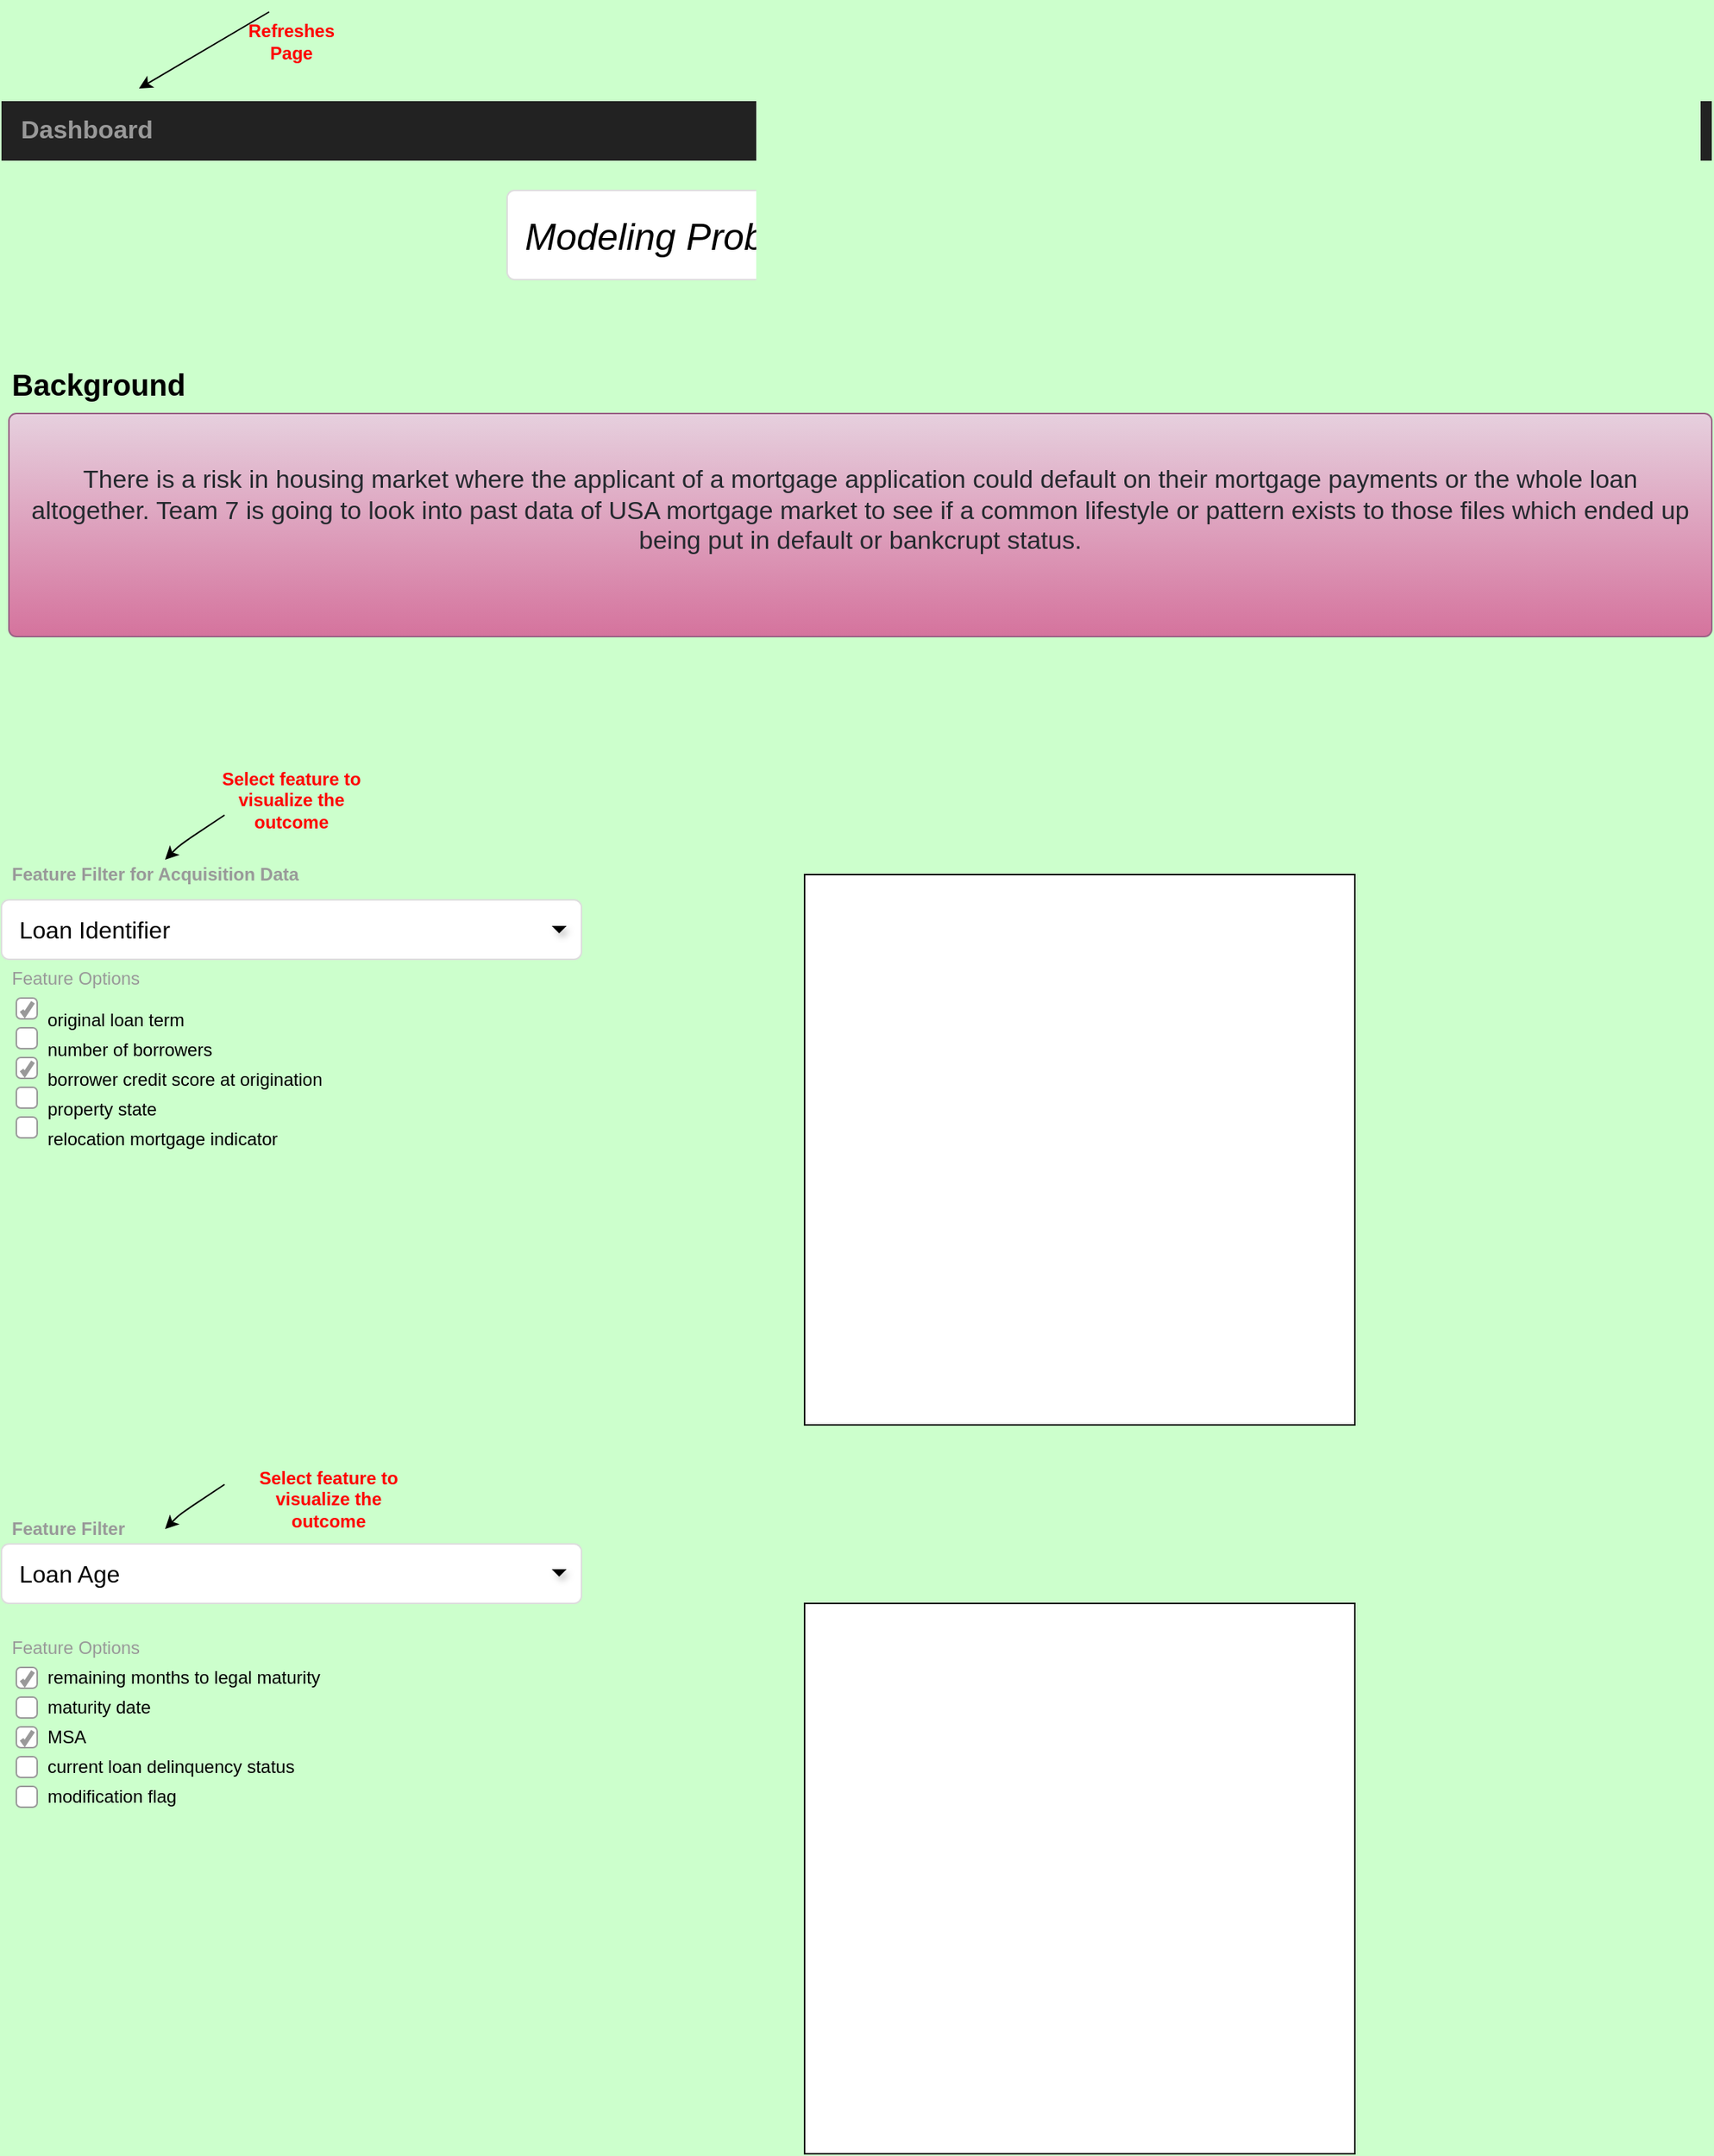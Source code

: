 <mxfile version="13.4.6" type="device"><diagram name="Page-1" id="c9db0220-8083-56f3-ca83-edcdcd058819"><mxGraphModel dx="1450" dy="992" grid="1" gridSize="10" guides="1" tooltips="1" connect="1" arrows="1" fold="1" page="1" pageScale="1.5" pageWidth="826" pageHeight="1169" background="#CCFFCC" math="0" shadow="0"><root><mxCell id="0" style=";html=1;"/><mxCell id="1" style=";html=1;" parent="0"/><mxCell id="3d76a8aef4d5c911-1" value="" style="html=1;shadow=0;dashed=0;shape=mxgraph.bootstrap.rect;fillColor=#222222;strokeColor=none;whiteSpace=wrap;rounded=0;fontSize=12;fontColor=#000000;align=center;" parent="1" vertex="1"><mxGeometry x="40" y="70" width="1150" height="40" as="geometry"/></mxCell><mxCell id="3d76a8aef4d5c911-2" value="&lt;b&gt;&lt;font style=&quot;font-size: 17px&quot;&gt;Dashboard&lt;/font&gt;&lt;/b&gt;" style="html=1;shadow=0;dashed=0;fillColor=none;strokeColor=none;shape=mxgraph.bootstrap.rect;fontColor=#999999;fontSize=14;whiteSpace=wrap;" parent="3d76a8aef4d5c911-1" vertex="1"><mxGeometry width="115" height="40" as="geometry"/></mxCell><mxCell id="3d76a8aef4d5c911-18" value="&lt;span style=&quot;font-size: 25px&quot;&gt;&lt;i&gt;Modeling Probability of Mortgage Default&lt;/i&gt;&lt;/span&gt;" style="html=1;shadow=0;dashed=0;shape=mxgraph.bootstrap.rrect;rSize=5;strokeColor=#dddddd;;align=left;spacingLeft=10;fontSize=16;whiteSpace=wrap;rounded=0;" parent="1" vertex="1"><mxGeometry x="380" y="130" width="480" height="60" as="geometry"/></mxCell><mxCell id="3d76a8aef4d5c911-23" value="&lt;font size=&quot;1&quot; color=&quot;#000000&quot;&gt;&lt;b style=&quot;font-size: 20px&quot;&gt;Background&lt;/b&gt;&lt;/font&gt;" style="html=1;shadow=0;dashed=0;shape=mxgraph.bootstrap.rect;strokeColor=none;fillColor=none;fontColor=#999999;align=left;spacingLeft=5;whiteSpace=wrap;rounded=0;" parent="1" vertex="1"><mxGeometry x="40" y="230" width="200" height="60" as="geometry"/></mxCell><mxCell id="3d76a8aef4d5c911-24" value="&lt;span style=&quot;color: rgb(36 , 41 , 46)&quot;&gt;&lt;font style=&quot;font-size: 17px&quot;&gt;&lt;br&gt;There is a risk in housing market where the applicant of a mortgage application could default on their mortgage payments or the whole loan altogether. Team 7 is going to look into past data of USA mortgage market to see if a common lifestyle or pattern exists to those files which ended up being put in default or bankcrupt status.&lt;/font&gt;&lt;/span&gt;" style="html=1;shadow=0;dashed=0;shape=mxgraph.bootstrap.rrect;rSize=5;fontSize=12;align=center;spacing=10;verticalAlign=top;whiteSpace=wrap;rounded=0;fillColor=#e6d0de;gradientColor=#d5739d;strokeColor=#996185;" parent="1" vertex="1"><mxGeometry x="45" y="280" width="1145" height="150" as="geometry"/></mxCell><mxCell id="3d76a8aef4d5c911-28" value="&lt;b&gt;Feature Filter for Acquisition&amp;nbsp;Data&lt;/b&gt;" style="html=1;shadow=0;dashed=0;shape=mxgraph.bootstrap.rect;strokeColor=none;fillColor=none;fontColor=#999999;align=left;spacingLeft=5;whiteSpace=wrap;rounded=0;" parent="1" vertex="1"><mxGeometry x="40" y="580" width="220" height="20" as="geometry"/></mxCell><mxCell id="3d76a8aef4d5c911-29" value="Loan Identifier" style="html=1;shadow=0;dashed=0;shape=mxgraph.bootstrap.rrect;rSize=5;strokeColor=#dddddd;align=left;spacingLeft=10;fontSize=16;whiteSpace=wrap;rounded=0;" parent="1" vertex="1"><mxGeometry x="40" y="607" width="390" height="40" as="geometry"/></mxCell><mxCell id="3d76a8aef4d5c911-30" value="" style="shape=triangle;strokeColor=none;fillColor=#000000;direction=south;rounded=0;shadow=1;fontSize=12;fontColor=#000000;align=center;html=1;" parent="1" vertex="1"><mxGeometry x="410" y="624.5" width="10" height="5" as="geometry"/></mxCell><mxCell id="3d76a8aef4d5c911-34" value="Feature Options" style="html=1;shadow=0;dashed=0;shape=mxgraph.bootstrap.rect;strokeColor=none;fillColor=none;fontColor=#999999;align=left;spacingLeft=5;whiteSpace=wrap;rounded=0;" parent="1" vertex="1"><mxGeometry x="40" y="650" width="200" height="20" as="geometry"/></mxCell><mxCell id="3d76a8aef4d5c911-35" value="&lt;table border=&quot;0&quot; cellpadding=&quot;0&quot; cellspacing=&quot;0&quot; width=&quot;68&quot; style=&quot;border-collapse: collapse ; width: 51pt&quot;&gt;&lt;tbody&gt;&lt;tr style=&quot;height: 14.25pt&quot;&gt;&lt;br/&gt;  &lt;td height=&quot;19&quot; width=&quot;68&quot; style=&quot;height: 14.25pt ; width: 51pt&quot;&gt;original loan term&lt;/td&gt;&lt;/tr&gt;&lt;/tbody&gt;&lt;/table&gt;" style="html=1;shadow=0;dashed=0;shape=mxgraph.bootstrap.checkbox;fontSize=12;strokeColor=#999999;align=left;labelPosition=right;spacingLeft=5;rounded=0;" parent="1" vertex="1"><mxGeometry x="50" y="673" width="14" height="14" as="geometry"/></mxCell><mxCell id="3d76a8aef4d5c911-36" value="&lt;table border=&quot;0&quot; cellpadding=&quot;0&quot; cellspacing=&quot;0&quot; width=&quot;68&quot; style=&quot;border-collapse: collapse ; width: 51pt&quot;&gt;&lt;tbody&gt;&lt;tr style=&quot;height: 14.25pt&quot;&gt;&lt;br/&gt;  &lt;td height=&quot;19&quot; width=&quot;68&quot; style=&quot;height: 14.25pt ; width: 51pt&quot;&gt;number of borrowers&lt;/td&gt;&lt;/tr&gt;&lt;/tbody&gt;&lt;/table&gt;" style="html=1;shadow=0;dashed=0;shape=mxgraph.bootstrap.rrect;fontSize=12;rSize=3;strokeColor=#999999;align=left;labelPosition=right;spacingLeft=5;rounded=0;" parent="1" vertex="1"><mxGeometry x="50" y="693" width="14" height="14" as="geometry"/></mxCell><mxCell id="3d76a8aef4d5c911-37" value="&lt;br&gt;&lt;table border=&quot;0&quot; cellpadding=&quot;0&quot; cellspacing=&quot;0&quot; width=&quot;68&quot; style=&quot;border-collapse: collapse ; width: 51pt&quot;&gt;&lt;tbody&gt;&lt;tr style=&quot;height: 14.25pt&quot;&gt;  &lt;td height=&quot;19&quot; width=&quot;68&quot; style=&quot;height: 14.25pt ; width: 51pt&quot;&gt;borrower credit score at origination&lt;/td&gt;&lt;/tr&gt;&lt;/tbody&gt;&lt;/table&gt;" style="html=1;shadow=0;dashed=0;shape=mxgraph.bootstrap.checkbox;fontSize=12;strokeColor=#999999;align=left;labelPosition=right;spacingLeft=5;rounded=0;" parent="1" vertex="1"><mxGeometry x="50" y="713" width="14" height="14" as="geometry"/></mxCell><mxCell id="3d76a8aef4d5c911-38" value="&lt;table border=&quot;0&quot; cellpadding=&quot;0&quot; cellspacing=&quot;0&quot; width=&quot;68&quot; style=&quot;border-collapse: collapse ; width: 51pt&quot;&gt;&lt;tbody&gt;&lt;tr style=&quot;height: 14.25pt&quot;&gt;&lt;br/&gt;  &lt;td height=&quot;19&quot; width=&quot;68&quot; style=&quot;height: 14.25pt ; width: 51pt&quot;&gt;property state&lt;/td&gt;&lt;/tr&gt;&lt;/tbody&gt;&lt;/table&gt;" style="html=1;shadow=0;dashed=0;shape=mxgraph.bootstrap.rrect;fontSize=12;rSize=3;strokeColor=#999999;align=left;labelPosition=right;spacingLeft=5;rounded=0;" parent="1" vertex="1"><mxGeometry x="50" y="733" width="14" height="14" as="geometry"/></mxCell><mxCell id="3d76a8aef4d5c911-39" value="&lt;br&gt;&lt;table border=&quot;0&quot; cellpadding=&quot;0&quot; cellspacing=&quot;0&quot; width=&quot;68&quot; style=&quot;border-collapse: collapse ; width: 51pt&quot;&gt;&lt;tbody&gt;&lt;tr style=&quot;height: 14.25pt&quot;&gt;  &lt;td height=&quot;19&quot; width=&quot;68&quot; style=&quot;height: 14.25pt ; width: 51pt&quot;&gt;relocation mortgage indicator&lt;/td&gt;&lt;/tr&gt;&lt;/tbody&gt;&lt;/table&gt;" style="html=1;shadow=0;dashed=0;shape=mxgraph.bootstrap.rrect;fontSize=12;rSize=3;strokeColor=#999999;align=left;labelPosition=right;spacingLeft=5;rounded=0;" parent="1" vertex="1"><mxGeometry x="50" y="753" width="14" height="14" as="geometry"/></mxCell><mxCell id="mhFgoLSBG4hax_ysz1Wz-3" value="" style="endArrow=classic;html=1;entryX=0.804;entryY=-0.212;entryDx=0;entryDy=0;entryPerimeter=0;" edge="1" parent="1" target="3d76a8aef4d5c911-2"><mxGeometry width="50" height="50" relative="1" as="geometry"><mxPoint x="220" y="10" as="sourcePoint"/><mxPoint x="180" y="20" as="targetPoint"/></mxGeometry></mxCell><mxCell id="mhFgoLSBG4hax_ysz1Wz-5" value="&lt;b&gt;&lt;font color=&quot;#ff0000&quot;&gt;Refreshes Page&lt;/font&gt;&lt;/b&gt;" style="text;html=1;strokeColor=none;fillColor=none;align=center;verticalAlign=middle;whiteSpace=wrap;rounded=0;" vertex="1" parent="1"><mxGeometry x="215" y="20" width="40" height="20" as="geometry"/></mxCell><mxCell id="mhFgoLSBG4hax_ysz1Wz-6" value="" style="endArrow=classic;html=1;" edge="1" parent="1"><mxGeometry width="50" height="50" relative="1" as="geometry"><mxPoint x="190" y="550" as="sourcePoint"/><mxPoint x="150" y="580" as="targetPoint"/><Array as="points"><mxPoint x="160" y="570"/></Array></mxGeometry></mxCell><mxCell id="mhFgoLSBG4hax_ysz1Wz-7" value="&lt;b&gt;&lt;font color=&quot;#ff0000&quot;&gt;Select feature to visualize the outcome&lt;/font&gt;&lt;/b&gt;" style="text;html=1;strokeColor=none;fillColor=none;align=center;verticalAlign=middle;whiteSpace=wrap;rounded=0;" vertex="1" parent="1"><mxGeometry x="175" y="530" width="120" height="20" as="geometry"/></mxCell><mxCell id="mhFgoLSBG4hax_ysz1Wz-8" value="" style="whiteSpace=wrap;html=1;aspect=fixed;" vertex="1" parent="1"><mxGeometry x="580" y="590" width="370" height="370" as="geometry"/></mxCell><mxCell id="mhFgoLSBG4hax_ysz1Wz-11" value="&lt;b&gt;Feature Filter&lt;/b&gt;" style="html=1;shadow=0;dashed=0;shape=mxgraph.bootstrap.rect;strokeColor=none;fillColor=none;fontColor=#999999;align=left;spacingLeft=5;whiteSpace=wrap;rounded=0;" vertex="1" parent="1"><mxGeometry x="40" y="1020" width="200" height="20" as="geometry"/></mxCell><mxCell id="mhFgoLSBG4hax_ysz1Wz-12" value="Loan Age" style="html=1;shadow=0;dashed=0;shape=mxgraph.bootstrap.rrect;rSize=5;strokeColor=#dddddd;align=left;spacingLeft=10;fontSize=16;whiteSpace=wrap;rounded=0;" vertex="1" parent="1"><mxGeometry x="40" y="1040" width="390" height="40" as="geometry"/></mxCell><mxCell id="mhFgoLSBG4hax_ysz1Wz-13" value="" style="shape=triangle;strokeColor=none;fillColor=#000000;direction=south;rounded=0;shadow=1;fontSize=12;fontColor=#000000;align=center;html=1;" vertex="1" parent="1"><mxGeometry x="410" y="1057" width="10" height="5" as="geometry"/></mxCell><mxCell id="mhFgoLSBG4hax_ysz1Wz-14" value="Feature Options" style="html=1;shadow=0;dashed=0;shape=mxgraph.bootstrap.rect;strokeColor=none;fillColor=none;fontColor=#999999;align=left;spacingLeft=5;whiteSpace=wrap;rounded=0;" vertex="1" parent="1"><mxGeometry x="40" y="1100" width="200" height="20" as="geometry"/></mxCell><mxCell id="mhFgoLSBG4hax_ysz1Wz-15" value="remaining months to legal maturity" style="html=1;shadow=0;dashed=0;shape=mxgraph.bootstrap.checkbox;fontSize=12;strokeColor=#999999;align=left;labelPosition=right;spacingLeft=5;rounded=0;" vertex="1" parent="1"><mxGeometry x="50" y="1123" width="14" height="14" as="geometry"/></mxCell><mxCell id="mhFgoLSBG4hax_ysz1Wz-16" value="maturity date" style="html=1;shadow=0;dashed=0;shape=mxgraph.bootstrap.rrect;fontSize=12;rSize=3;strokeColor=#999999;align=left;labelPosition=right;spacingLeft=5;rounded=0;" vertex="1" parent="1"><mxGeometry x="50" y="1143" width="14" height="14" as="geometry"/></mxCell><mxCell id="mhFgoLSBG4hax_ysz1Wz-17" value="MSA" style="html=1;shadow=0;dashed=0;shape=mxgraph.bootstrap.checkbox;fontSize=12;strokeColor=#999999;align=left;labelPosition=right;spacingLeft=5;rounded=0;" vertex="1" parent="1"><mxGeometry x="50" y="1163" width="14" height="14" as="geometry"/></mxCell><mxCell id="mhFgoLSBG4hax_ysz1Wz-18" value="current loan delinquency status" style="html=1;shadow=0;dashed=0;shape=mxgraph.bootstrap.rrect;fontSize=12;rSize=3;strokeColor=#999999;align=left;labelPosition=right;spacingLeft=5;rounded=0;" vertex="1" parent="1"><mxGeometry x="50" y="1183" width="14" height="14" as="geometry"/></mxCell><mxCell id="mhFgoLSBG4hax_ysz1Wz-19" value="modification flag" style="html=1;shadow=0;dashed=0;shape=mxgraph.bootstrap.rrect;fontSize=12;rSize=3;strokeColor=#999999;align=left;labelPosition=right;spacingLeft=5;rounded=0;" vertex="1" parent="1"><mxGeometry x="50" y="1203" width="14" height="14" as="geometry"/></mxCell><mxCell id="mhFgoLSBG4hax_ysz1Wz-20" value="" style="endArrow=classic;html=1;" edge="1" parent="1"><mxGeometry width="50" height="50" relative="1" as="geometry"><mxPoint x="190" y="1000" as="sourcePoint"/><mxPoint x="150" y="1030" as="targetPoint"/><Array as="points"><mxPoint x="160" y="1020"/></Array></mxGeometry></mxCell><mxCell id="mhFgoLSBG4hax_ysz1Wz-21" value="&lt;b&gt;&lt;font color=&quot;#ff0000&quot;&gt;Select feature to visualize the outcome&lt;/font&gt;&lt;/b&gt;" style="text;html=1;strokeColor=none;fillColor=none;align=center;verticalAlign=middle;whiteSpace=wrap;rounded=0;" vertex="1" parent="1"><mxGeometry x="200" y="1000" width="120" height="20" as="geometry"/></mxCell><mxCell id="mhFgoLSBG4hax_ysz1Wz-22" value="" style="whiteSpace=wrap;html=1;aspect=fixed;" vertex="1" parent="1"><mxGeometry x="580" y="1080" width="370" height="370" as="geometry"/></mxCell></root></mxGraphModel></diagram></mxfile>